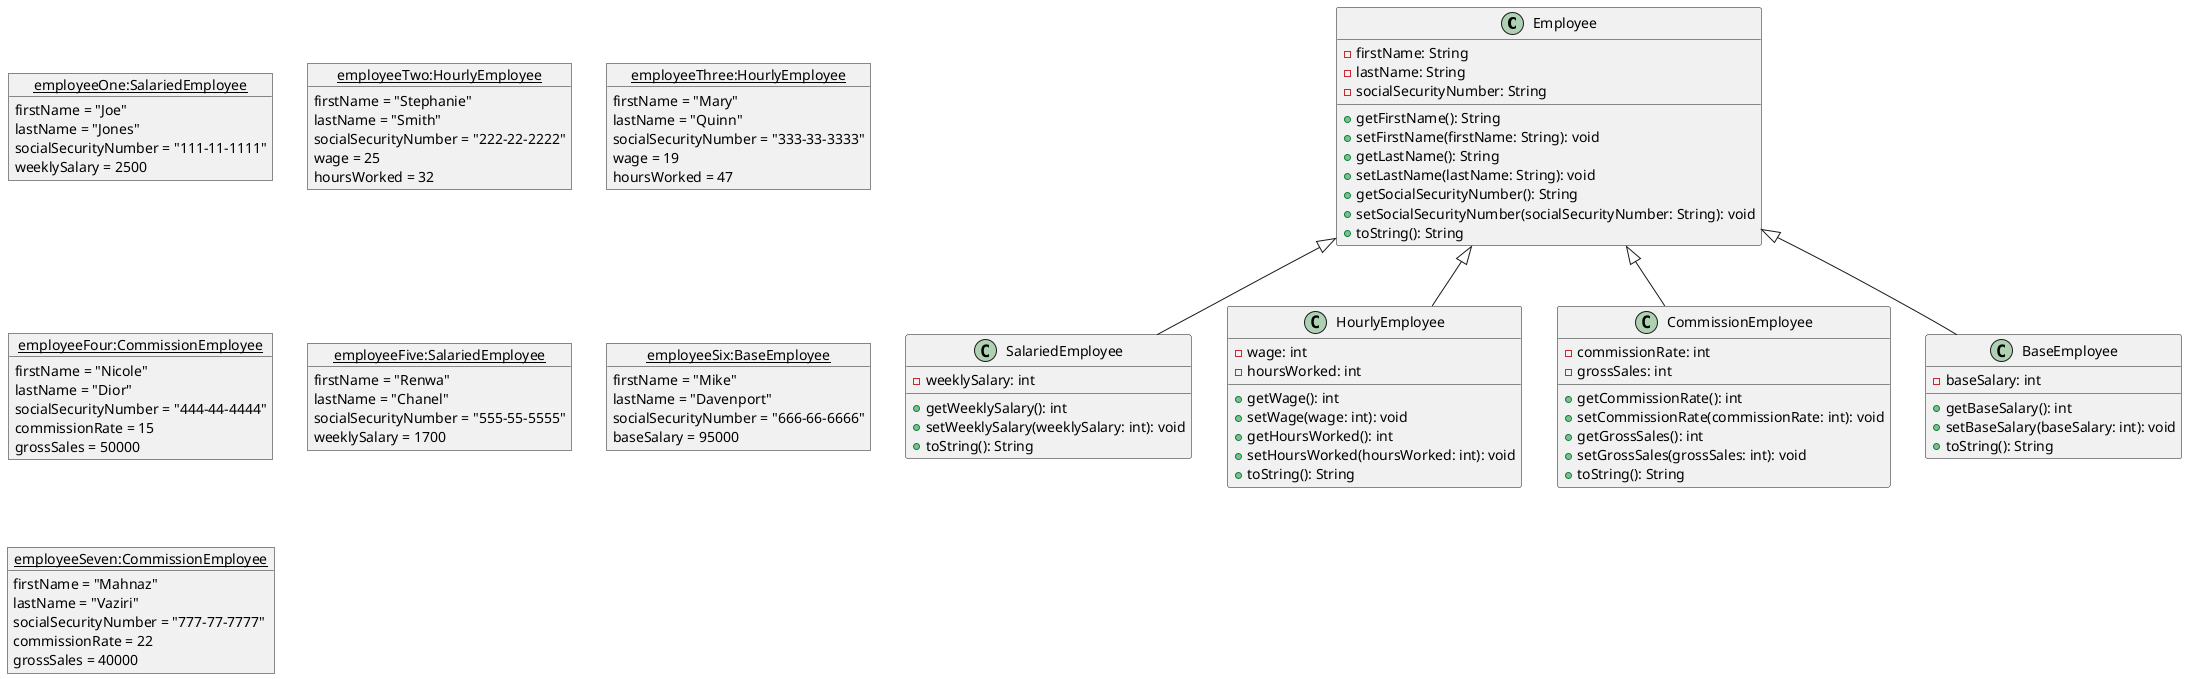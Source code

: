 @startuml
class Employee {
  -firstName: String
  -lastName: String
  -socialSecurityNumber: String
  +getFirstName(): String
  +setFirstName(firstName: String): void
  +getLastName(): String
  +setLastName(lastName: String): void
  +getSocialSecurityNumber(): String
  +setSocialSecurityNumber(socialSecurityNumber: String): void
  +toString(): String
}

class SalariedEmployee extends Employee {
  -weeklySalary: int
  +getWeeklySalary(): int
  +setWeeklySalary(weeklySalary: int): void
  +toString(): String
}

class HourlyEmployee extends Employee {
  -wage: int
  -hoursWorked: int
  +getWage(): int
  +setWage(wage: int): void
  +getHoursWorked(): int
  +setHoursWorked(hoursWorked: int): void
  +toString(): String
}

class CommissionEmployee extends Employee {
  -commissionRate: int
  -grossSales: int
  +getCommissionRate(): int
  +setCommissionRate(commissionRate: int): void
  +getGrossSales(): int
  +setGrossSales(grossSales: int): void
  +toString(): String
}

class BaseEmployee extends Employee {
  -baseSalary: int
  +getBaseSalary(): int
  +setBaseSalary(baseSalary: int): void
  +toString(): String
}


object "<u>employeeOne:SalariedEmployee</u>" as SEF {
  firstName = "Joe"
  lastName = "Jones"
  socialSecurityNumber = "111-11-1111"
  weeklySalary = 2500
}

object "<u>employeeTwo:HourlyEmployee</u>" as HEF {
  firstName = "Stephanie"
  lastName = "Smith"
  socialSecurityNumber = "222-22-2222"
  wage = 25
  hoursWorked = 32
}

object "<u>employeeThree:HourlyEmployee</u>" as HES {
  firstName = "Mary"
  lastName = "Quinn"
  socialSecurityNumber = "333-33-3333"
  wage = 19
  hoursWorked = 47
}

object "<u>employeeFour:CommissionEmployee</u>" as CEF {
  firstName = "Nicole"
  lastName = "Dior"
  socialSecurityNumber = "444-44-4444"
  commissionRate = 15
  grossSales = 50000
}

object "<u>employeeFive:SalariedEmployee</u>" as SES {
  firstName = "Renwa"
  lastName = "Chanel"
  socialSecurityNumber = "555-55-5555"
  weeklySalary = 1700
}

object "<u>employeeSix:BaseEmployee</u>" as BEF {
  firstName = "Mike"
  lastName = "Davenport"
  socialSecurityNumber = "666-66-6666"
  baseSalary = 95000
}

object "<u>employeeSeven:CommissionEmployee</u>" as CES {
  firstName = "Mahnaz"
  lastName = "Vaziri"
  socialSecurityNumber = "777-77-7777"
  commissionRate = 22
  grossSales = 40000
}
@enduml